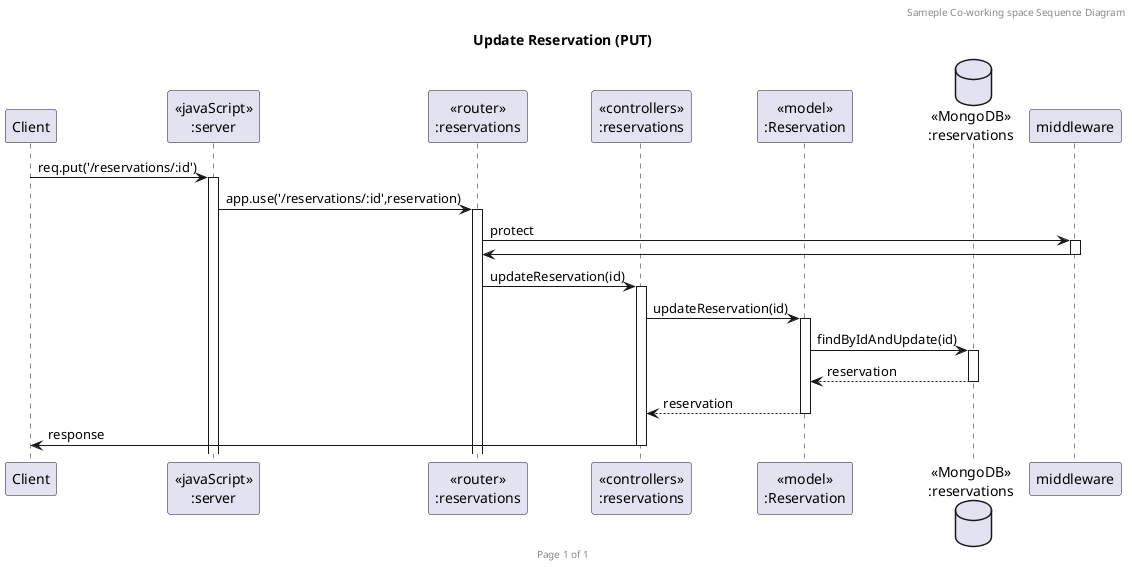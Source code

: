 @startuml Update Reservation (PUT)

header Sameple Co-working space Sequence Diagram
footer Page %page% of %lastpage%
title "Update Reservation (PUT)"

participant "Client" as client
participant "<<javaScript>>\n:server" as server
participant "<<router>>\n:reservations" as routerReservation
participant "<<controllers>>\n:reservations" as controllersReservation
participant "<<model>>\n:Reservation" as modelReservation
database "<<MongoDB>>\n:reservations" as ReservationDatabase

client->server ++:req.put('/reservations/:id')
server->routerReservation ++:app.use('/reservations/:id',reservation)
routerReservation -> middleware ++: protect
middleware -> routerReservation --: 
routerReservation -> controllersReservation ++:updateReservation(id)
controllersReservation->modelReservation ++:updateReservation(id)
modelReservation ->ReservationDatabase ++: findByIdAndUpdate(id)
ReservationDatabase --> modelReservation --: reservation
controllersReservation <-- modelReservation --: reservation
controllersReservation->client --:response

@enduml
